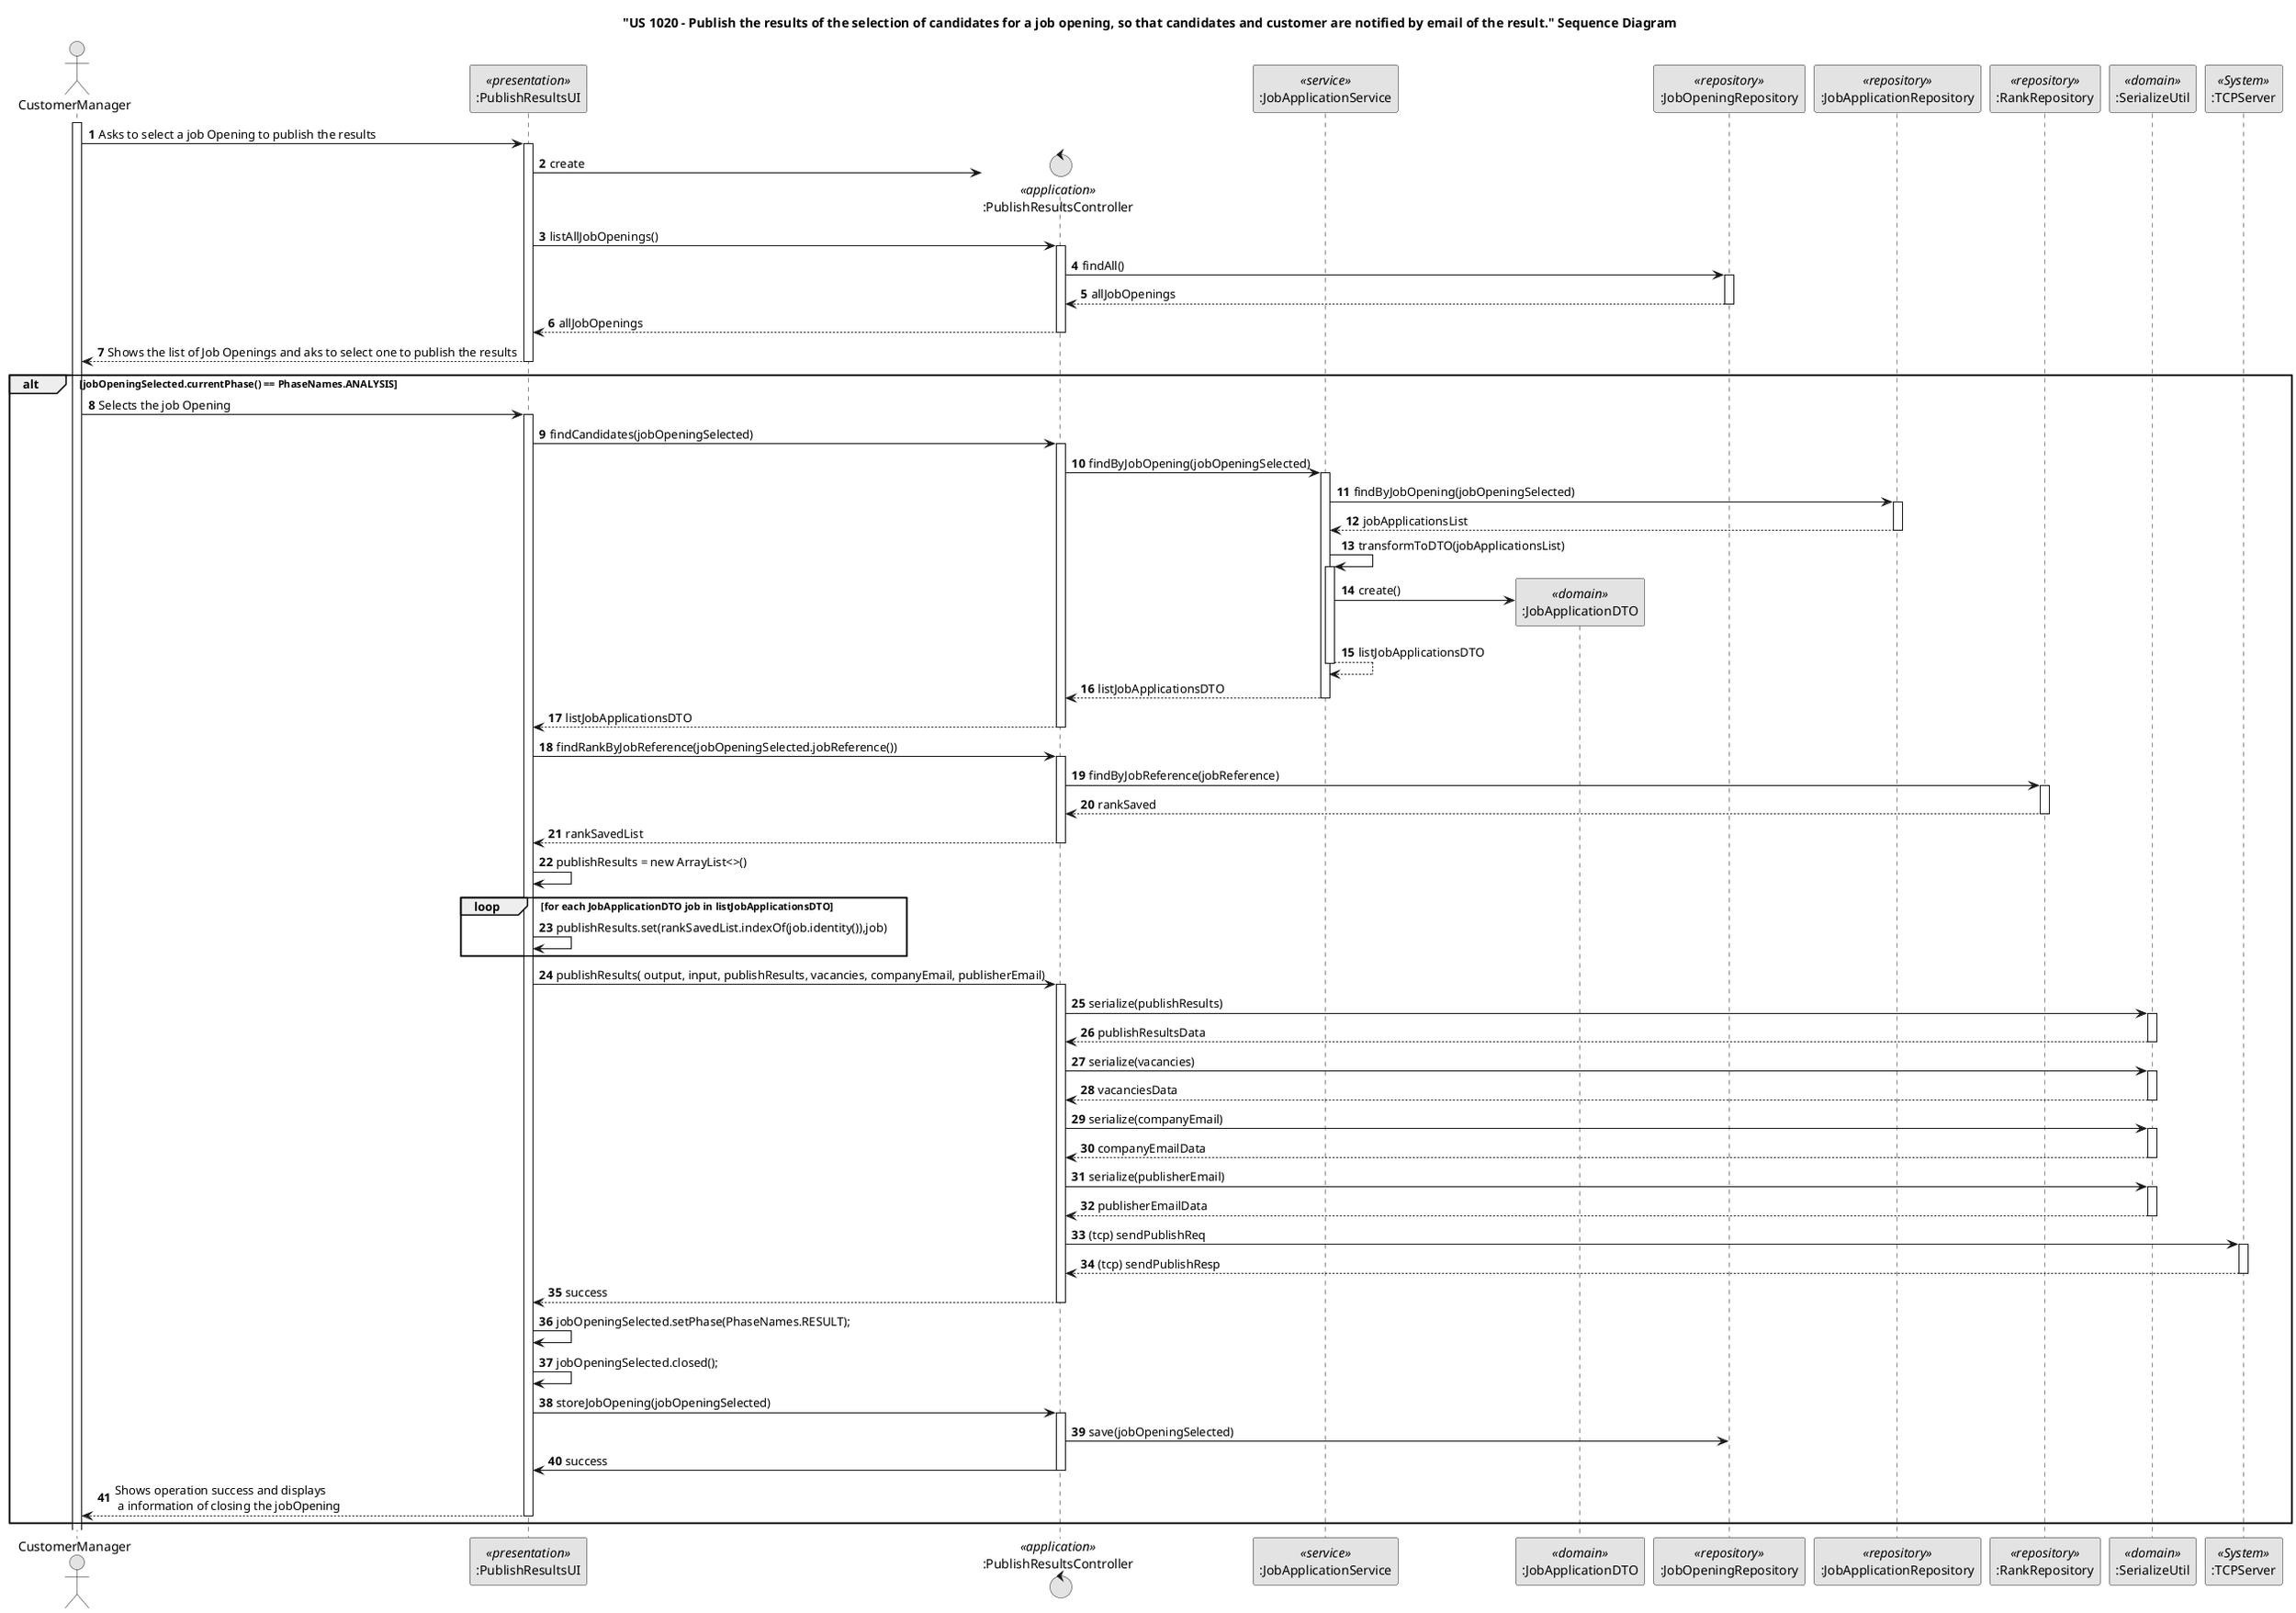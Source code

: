@startuml
'https://plantuml.com/sequence-diagram

skinparam monochrome true
skinparam packageStyle rectangle
skinparam shadowing false

autonumber

title "US 1020 - Publish the results of the selection of candidates for a job opening, so that candidates and customer are notified by email of the result." Sequence Diagram


actor CustomerManager as Actor
participant ":PublishResultsUI" as UI <<presentation>>
control ":PublishResultsController" as CTRL <<application>>
participant ":JobApplicationService" as Service <<service>>
participant ":JobApplicationDTO" as DTO <<domain>>
participant ":JobOpeningRepository" as JOR <<repository>>
participant ":JobApplicationRepository" as JobApplicationRepository <<repository>>
participant ":RankRepository" as RankRepository <<repository>>
participant ":SerializeUtil" as SerializeUtil <<domain>>
participant ":TCPServer" as Server <<System>>


activate Actor

    Actor -> UI : Asks to select a job Opening to publish the results
        activate UI




    UI-> CTRL** : create

     UI-> CTRL : listAllJobOpenings()
    activate CTRL


        CTRL->JOR: findAll()
        activate JOR
        JOR-->CTRL: allJobOpenings
        deactivate JOR
        CTRL-->UI: allJobOpenings
    deactivate CTRL


        UI-->Actor : Shows the list of Job Openings and aks to select one to publish the results
deactivate UI

    alt jobOpeningSelected.currentPhase() == PhaseNames.ANALYSIS
        Actor -> UI : Selects the job Opening
    activate UI

    UI-> CTRL : findCandidates(jobOpeningSelected)
             activate CTRL

                 CTRL -> Service: findByJobOpening(jobOpeningSelected)
                 activate Service

             Service -> JobApplicationRepository: findByJobOpening(jobOpeningSelected)
              activate JobApplicationRepository

            JobApplicationRepository -->  Service: jobApplicationsList
             deactivate JobApplicationRepository

             Service -> Service: transformToDTO(jobApplicationsList)

                activate Service

                Service -> DTO**: create()

                Service --> Service: listJobApplicationsDTO
                deactivate Service

                Service --> CTRL: listJobApplicationsDTO


                deactivate Service


                 CTRL -->  UI: listJobApplicationsDTO

                 deactivate CTRL



                 UI -> CTRL: findRankByJobReference(jobOpeningSelected.jobReference())

                 activate CTRL

                 CTRL -> RankRepository: findByJobReference(jobReference)

                 activate RankRepository

                 RankRepository --> CTRL: rankSaved

                 deactivate RankRepository

                 CTRL --> UI: rankSavedList

                 deactivate CTRL

                 UI -> UI: publishResults = new ArrayList<>()


                 loop for each JobApplicationDTO job in listJobApplicationsDTO
                  UI -> UI: publishResults.set(rankSavedList.indexOf(job.identity()),job)

                 end




                 UI -> CTRL: publishResults( output, input, publishResults, vacancies, companyEmail, publisherEmail)
                 activate CTRL

                 CTRL -> SerializeUtil: serialize(publishResults)


                      activate SerializeUtil

                       SerializeUtil --> CTRL: publishResultsData

                      deactivate SerializeUtil


                  CTRL -> SerializeUtil: serialize(vacancies)


                      activate SerializeUtil

                       SerializeUtil --> CTRL: vacanciesData

                      deactivate SerializeUtil

                   CTRL -> SerializeUtil: serialize(companyEmail)


                       activate SerializeUtil

                        SerializeUtil --> CTRL: companyEmailData

                       deactivate SerializeUtil

                  CTRL -> SerializeUtil: serialize(publisherEmail)


                      activate SerializeUtil

                       SerializeUtil --> CTRL: publisherEmailData

                      deactivate



                      CTRL -> Server : (tcp) sendPublishReq


                       activate Server
                       Server--> CTRL : (tcp) sendPublishResp
                      deactivate Server


                      CTRL --> UI : success


                      deactivate CTRL


                      UI -> UI: jobOpeningSelected.setPhase(PhaseNames.RESULT);
                      UI -> UI: jobOpeningSelected.closed();

                      UI -> CTRL: storeJobOpening(jobOpeningSelected)

                      activate CTRL

                      CTRL -> JOR: save(jobOpeningSelected)

                      CTRL -> UI : success

                      deactivate CTRL








'                UI->UI: transferRankingData(ranked, rankedSaveList,candidatesByJobOpening)
'                activate UI
'                UI->UI: ranked
'
'                deactivate UI







'
                       UI-->Actor: Shows operation success and displays \n a information of closing the jobOpening
                     deactivate UI


end


@enduml